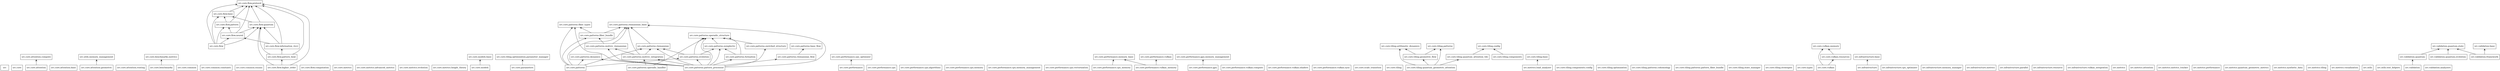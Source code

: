 digraph "packages_adaptive_attention" {
rankdir=BT
charset="utf-8"
"src" [color="black", label=<src>, shape="box", style="solid"];
"src.core" [color="black", label=<src.core>, shape="box", style="solid"];
"src.core.attention" [color="black", label=<src.core.attention>, shape="box", style="solid"];
"src.core.attention.base" [color="black", label=<src.core.attention.base>, shape="box", style="solid"];
"src.core.attention.compute" [color="black", label=<src.core.attention.compute>, shape="box", style="solid"];
"src.core.attention.geometric" [color="black", label=<src.core.attention.geometric>, shape="box", style="solid"];
"src.core.attention.routing" [color="black", label=<src.core.attention.routing>, shape="box", style="solid"];
"src.core.benchmarks" [color="black", label=<src.core.benchmarks>, shape="box", style="solid"];
"src.core.benchmarks.metrics" [color="black", label=<src.core.benchmarks.metrics>, shape="box", style="solid"];
"src.core.common" [color="black", label=<src.core.common>, shape="box", style="solid"];
"src.core.common.constants" [color="black", label=<src.core.common.constants>, shape="box", style="solid"];
"src.core.common.enums" [color="black", label=<src.core.common.enums>, shape="box", style="solid"];
"src.core.flow" [color="black", label=<src.core.flow>, shape="box", style="solid"];
"src.core.flow.base" [color="black", label=<src.core.flow.base>, shape="box", style="solid"];
"src.core.flow.computation" [color="black", label=<src.core.flow.computation>, shape="box", style="solid"];
"src.core.flow.higher_order" [color="black", label=<src.core.flow.higher_order>, shape="box", style="solid"];
"src.core.flow.information_ricci" [color="black", label=<src.core.flow.information_ricci>, shape="box", style="solid"];
"src.core.flow.neural" [color="black", label=<src.core.flow.neural>, shape="box", style="solid"];
"src.core.flow.pattern" [color="black", label=<src.core.flow.pattern>, shape="box", style="solid"];
"src.core.flow.pattern_heat" [color="black", label=<src.core.flow.pattern_heat>, shape="box", style="solid"];
"src.core.flow.protocol" [color="black", label=<src.core.flow.protocol>, shape="box", style="solid"];
"src.core.flow.quantum" [color="black", label=<src.core.flow.quantum>, shape="box", style="solid"];
"src.core.metrics" [color="black", label=<src.core.metrics>, shape="box", style="solid"];
"src.core.metrics.advanced_metrics" [color="black", label=<src.core.metrics.advanced_metrics>, shape="box", style="solid"];
"src.core.metrics.evolution" [color="black", label=<src.core.metrics.evolution>, shape="box", style="solid"];
"src.core.metrics.height_theory" [color="black", label=<src.core.metrics.height_theory>, shape="box", style="solid"];
"src.core.models" [color="black", label=<src.core.models>, shape="box", style="solid"];
"src.core.models.base" [color="black", label=<src.core.models.base>, shape="box", style="solid"];
"src.core.parameters" [color="black", label=<src.core.parameters>, shape="box", style="solid"];
"src.core.patterns" [color="black", label=<src.core.patterns>, shape="box", style="solid"];
"src.core.patterns.base_flow" [color="black", label=<src.core.patterns.base_flow>, shape="box", style="solid"];
"src.core.patterns.dynamics" [color="black", label=<src.core.patterns.dynamics>, shape="box", style="solid"];
"src.core.patterns.enriched_structure" [color="black", label=<src.core.patterns.enriched_structure>, shape="box", style="solid"];
"src.core.patterns.evolution" [color="black", label=<src.core.patterns.evolution>, shape="box", style="solid"];
"src.core.patterns.fiber_bundle" [color="black", label=<src.core.patterns.fiber_bundle>, shape="box", style="solid"];
"src.core.patterns.fiber_types" [color="black", label=<src.core.patterns.fiber_types>, shape="box", style="solid"];
"src.core.patterns.formation" [color="black", label=<src.core.patterns.formation>, shape="box", style="solid"];
"src.core.patterns.motivic_integration" [color="black", label=<src.core.patterns.motivic_integration>, shape="box", style="solid"];
"src.core.patterns.motivic_riemannian" [color="black", label=<src.core.patterns.motivic_riemannian>, shape="box", style="solid"];
"src.core.patterns.operadic_handler" [color="black", label=<src.core.patterns.operadic_handler>, shape="box", style="solid"];
"src.core.patterns.operadic_structure" [color="black", label=<src.core.patterns.operadic_structure>, shape="box", style="solid"];
"src.core.patterns.pattern_processor" [color="black", label=<src.core.patterns.pattern_processor>, shape="box", style="solid"];
"src.core.patterns.riemannian" [color="black", label=<src.core.patterns.riemannian>, shape="box", style="solid"];
"src.core.patterns.riemannian_base" [color="black", label=<src.core.patterns.riemannian_base>, shape="box", style="solid"];
"src.core.patterns.riemannian_flow" [color="black", label=<src.core.patterns.riemannian_flow>, shape="box", style="solid"];
"src.core.patterns.symplectic" [color="black", label=<src.core.patterns.symplectic>, shape="box", style="solid"];
"src.core.performance" [color="black", label=<src.core.performance>, shape="box", style="solid"];
"src.core.performance.cpu" [color="black", label=<src.core.performance.cpu>, shape="box", style="solid"];
"src.core.performance.cpu.algorithms" [color="black", label=<src.core.performance.cpu.algorithms>, shape="box", style="solid"];
"src.core.performance.cpu.memory" [color="black", label=<src.core.performance.cpu.memory>, shape="box", style="solid"];
"src.core.performance.cpu.memory_management" [color="black", label=<src.core.performance.cpu.memory_management>, shape="box", style="solid"];
"src.core.performance.cpu.vectorization" [color="black", label=<src.core.performance.cpu.vectorization>, shape="box", style="solid"];
"src.core.performance.cpu_memory" [color="black", label=<src.core.performance.cpu_memory>, shape="box", style="solid"];
"src.core.performance.cpu_optimizer" [color="black", label=<src.core.performance.cpu_optimizer>, shape="box", style="solid"];
"src.core.performance.gpu" [color="black", label=<src.core.performance.gpu>, shape="box", style="solid"];
"src.core.performance.gpu.memory_management" [color="black", label=<src.core.performance.gpu.memory_management>, shape="box", style="solid"];
"src.core.performance.memory_base" [color="black", label=<src.core.performance.memory_base>, shape="box", style="solid"];
"src.core.performance.vulkan" [color="black", label=<src.core.performance.vulkan>, shape="box", style="solid"];
"src.core.performance.vulkan.compute" [color="black", label=<src.core.performance.vulkan.compute>, shape="box", style="solid"];
"src.core.performance.vulkan.shaders" [color="black", label=<src.core.performance.vulkan.shaders>, shape="box", style="solid"];
"src.core.performance.vulkan.sync" [color="black", label=<src.core.performance.vulkan.sync>, shape="box", style="solid"];
"src.core.performance.vulkan_memory" [color="black", label=<src.core.performance.vulkan_memory>, shape="box", style="solid"];
"src.core.scale_transition" [color="black", label=<src.core.scale_transition>, shape="box", style="solid"];
"src.core.tiling" [color="black", label=<src.core.tiling>, shape="box", style="solid"];
"src.core.tiling.arithmetic_dynamics" [color="black", label=<src.core.tiling.arithmetic_dynamics>, shape="box", style="solid"];
"src.core.tiling.base" [color="black", label=<src.core.tiling.base>, shape="box", style="solid"];
"src.core.tiling.components" [color="black", label=<src.core.tiling.components>, shape="box", style="solid"];
"src.core.tiling.components.config" [color="black", label=<src.core.tiling.components.config>, shape="box", style="solid"];
"src.core.tiling.config" [color="black", label=<src.core.tiling.config>, shape="box", style="solid"];
"src.core.tiling.geometric_flow" [color="black", label=<src.core.tiling.geometric_flow>, shape="box", style="solid"];
"src.core.tiling.optimization" [color="black", label=<src.core.tiling.optimization>, shape="box", style="solid"];
"src.core.tiling.optimization.parameter_manager" [color="black", label=<src.core.tiling.optimization.parameter_manager>, shape="box", style="solid"];
"src.core.tiling.patterns" [color="black", label=<src.core.tiling.patterns>, shape="box", style="solid"];
"src.core.tiling.patterns.cohomology" [color="black", label=<src.core.tiling.patterns.cohomology>, shape="box", style="solid"];
"src.core.tiling.patterns.pattern_fiber_bundle" [color="black", label=<src.core.tiling.patterns.pattern_fiber_bundle>, shape="box", style="solid"];
"src.core.tiling.quantum_attention_tile" [color="black", label=<src.core.tiling.quantum_attention_tile>, shape="box", style="solid"];
"src.core.tiling.quantum_geometric_attention" [color="black", label=<src.core.tiling.quantum_geometric_attention>, shape="box", style="solid"];
"src.core.tiling.state_manager" [color="black", label=<src.core.tiling.state_manager>, shape="box", style="solid"];
"src.core.tiling.strategies" [color="black", label=<src.core.tiling.strategies>, shape="box", style="solid"];
"src.core.types" [color="black", label=<src.core.types>, shape="box", style="solid"];
"src.core.vulkan" [color="black", label=<src.core.vulkan>, shape="box", style="solid"];
"src.core.vulkan.memory" [color="black", label=<src.core.vulkan.memory>, shape="box", style="solid"];
"src.core.vulkan.resources" [color="black", label=<src.core.vulkan.resources>, shape="box", style="solid"];
"src.infrastructure" [color="black", label=<src.infrastructure>, shape="box", style="solid"];
"src.infrastructure.base" [color="black", label=<src.infrastructure.base>, shape="box", style="solid"];
"src.infrastructure.cpu_optimizer" [color="black", label=<src.infrastructure.cpu_optimizer>, shape="box", style="solid"];
"src.infrastructure.memory_manager" [color="black", label=<src.infrastructure.memory_manager>, shape="box", style="solid"];
"src.infrastructure.metrics" [color="black", label=<src.infrastructure.metrics>, shape="box", style="solid"];
"src.infrastructure.parallel" [color="black", label=<src.infrastructure.parallel>, shape="box", style="solid"];
"src.infrastructure.resource" [color="black", label=<src.infrastructure.resource>, shape="box", style="solid"];
"src.infrastructure.vulkan_integration" [color="black", label=<src.infrastructure.vulkan_integration>, shape="box", style="solid"];
"src.metrics" [color="black", label=<src.metrics>, shape="box", style="solid"];
"src.metrics.attention" [color="black", label=<src.metrics.attention>, shape="box", style="solid"];
"src.metrics.load_analyzer" [color="black", label=<src.metrics.load_analyzer>, shape="box", style="solid"];
"src.metrics.metrics_tracker" [color="black", label=<src.metrics.metrics_tracker>, shape="box", style="solid"];
"src.metrics.performance" [color="black", label=<src.metrics.performance>, shape="box", style="solid"];
"src.metrics.quantum_geometric_metrics" [color="black", label=<src.metrics.quantum_geometric_metrics>, shape="box", style="solid"];
"src.metrics.synthetic_data" [color="black", label=<src.metrics.synthetic_data>, shape="box", style="solid"];
"src.metrics.tiling" [color="black", label=<src.metrics.tiling>, shape="box", style="solid"];
"src.metrics.visualization" [color="black", label=<src.metrics.visualization>, shape="box", style="solid"];
"src.utils" [color="black", label=<src.utils>, shape="box", style="solid"];
"src.utils.memory_management" [color="black", label=<src.utils.memory_management>, shape="box", style="solid"];
"src.utils.test_helpers" [color="black", label=<src.utils.test_helpers>, shape="box", style="solid"];
"src.validation" [color="black", label=<src.validation>, shape="box", style="solid"];
"src.validation.analyzers" [color="black", label=<src.validation.analyzers>, shape="box", style="solid"];
"src.validation.base" [color="black", label=<src.validation.base>, shape="box", style="solid"];
"src.validation.framework" [color="black", label=<src.validation.framework>, shape="box", style="solid"];
"src.validation.quantum" [color="black", label=<src.validation.quantum>, shape="box", style="solid"];
"src.validation.quantum.evolution" [color="black", label=<src.validation.quantum.evolution>, shape="box", style="solid"];
"src.validation.quantum.state" [color="black", label=<src.validation.quantum.state>, shape="box", style="solid"];
"src.core.attention" -> "src.core.attention.compute" [arrowhead="open", arrowtail="none"];
"src.core.attention.geometric" -> "src.utils.memory_management" [arrowhead="open", arrowtail="none"];
"src.core.benchmarks" -> "src.core.benchmarks.metrics" [arrowhead="open", arrowtail="none"];
"src.core.flow" -> "src.core.flow.base" [arrowhead="open", arrowtail="none"];
"src.core.flow" -> "src.core.flow.neural" [arrowhead="open", arrowtail="none"];
"src.core.flow" -> "src.core.flow.pattern" [arrowhead="open", arrowtail="none"];
"src.core.flow" -> "src.core.flow.protocol" [arrowhead="open", arrowtail="none"];
"src.core.flow" -> "src.core.flow.quantum" [arrowhead="open", arrowtail="none"];
"src.core.flow.base" -> "src.core.flow.protocol" [arrowhead="open", arrowtail="none"];
"src.core.flow.higher_order" -> "src.core.flow.pattern_heat" [arrowhead="open", arrowtail="none"];
"src.core.flow.higher_order" -> "src.core.flow.protocol" [arrowhead="open", arrowtail="none"];
"src.core.flow.higher_order" -> "src.core.flow.quantum" [arrowhead="open", arrowtail="none"];
"src.core.flow.information_ricci" -> "src.core.flow.neural" [arrowhead="open", arrowtail="none"];
"src.core.flow.information_ricci" -> "src.core.flow.protocol" [arrowhead="open", arrowtail="none"];
"src.core.flow.information_ricci" -> "src.core.flow.quantum" [arrowhead="open", arrowtail="none"];
"src.core.flow.neural" -> "src.core.flow.pattern" [arrowhead="open", arrowtail="none"];
"src.core.flow.neural" -> "src.core.flow.protocol" [arrowhead="open", arrowtail="none"];
"src.core.flow.neural" -> "src.core.flow.quantum" [arrowhead="open", arrowtail="none"];
"src.core.flow.pattern" -> "src.core.flow.base" [arrowhead="open", arrowtail="none"];
"src.core.flow.pattern" -> "src.core.flow.protocol" [arrowhead="open", arrowtail="none"];
"src.core.flow.pattern_heat" -> "src.core.flow.information_ricci" [arrowhead="open", arrowtail="none"];
"src.core.flow.pattern_heat" -> "src.core.flow.protocol" [arrowhead="open", arrowtail="none"];
"src.core.flow.pattern_heat" -> "src.core.flow.quantum" [arrowhead="open", arrowtail="none"];
"src.core.flow.quantum" -> "src.core.flow.base" [arrowhead="open", arrowtail="none"];
"src.core.flow.quantum" -> "src.core.flow.protocol" [arrowhead="open", arrowtail="none"];
"src.core.models" -> "src.core.models.base" [arrowhead="open", arrowtail="none"];
"src.core.parameters" -> "src.core.tiling.optimization.parameter_manager" [arrowhead="open", arrowtail="none"];
"src.core.patterns" -> "src.core.patterns.dynamics" [arrowhead="open", arrowtail="none"];
"src.core.patterns" -> "src.core.patterns.evolution" [arrowhead="open", arrowtail="none"];
"src.core.patterns" -> "src.core.patterns.fiber_bundle" [arrowhead="open", arrowtail="none"];
"src.core.patterns" -> "src.core.patterns.fiber_types" [arrowhead="open", arrowtail="none"];
"src.core.patterns" -> "src.core.patterns.riemannian" [arrowhead="open", arrowtail="none"];
"src.core.patterns" -> "src.core.patterns.riemannian_base" [arrowhead="open", arrowtail="none"];
"src.core.patterns.enriched_structure" -> "src.core.patterns.operadic_structure" [arrowhead="open", arrowtail="none"];
"src.core.patterns.evolution" -> "src.core.patterns.operadic_structure" [arrowhead="open", arrowtail="none"];
"src.core.patterns.evolution" -> "src.core.patterns.riemannian" [arrowhead="open", arrowtail="none"];
"src.core.patterns.evolution" -> "src.core.patterns.symplectic" [arrowhead="open", arrowtail="none"];
"src.core.patterns.fiber_bundle" -> "src.core.patterns.fiber_types" [arrowhead="open", arrowtail="none"];
"src.core.patterns.fiber_bundle" -> "src.core.patterns.riemannian_base" [arrowhead="open", arrowtail="none"];
"src.core.patterns.formation" -> "src.core.patterns.operadic_structure" [arrowhead="open", arrowtail="none"];
"src.core.patterns.formation" -> "src.core.patterns.symplectic" [arrowhead="open", arrowtail="none"];
"src.core.patterns.motivic_integration" -> "src.core.patterns.motivic_riemannian" [arrowhead="open", arrowtail="none"];
"src.core.patterns.motivic_integration" -> "src.core.patterns.riemannian" [arrowhead="open", arrowtail="none"];
"src.core.patterns.motivic_integration" -> "src.core.patterns.riemannian_base" [arrowhead="open", arrowtail="none"];
"src.core.patterns.motivic_riemannian" -> "src.core.patterns.fiber_bundle" [arrowhead="open", arrowtail="none"];
"src.core.patterns.motivic_riemannian" -> "src.core.patterns.riemannian_base" [arrowhead="open", arrowtail="none"];
"src.core.patterns.operadic_handler" -> "src.core.patterns.motivic_integration" [arrowhead="open", arrowtail="none"];
"src.core.patterns.operadic_handler" -> "src.core.patterns.operadic_structure" [arrowhead="open", arrowtail="none"];
"src.core.patterns.pattern_processor" -> "src.core.patterns.dynamics" [arrowhead="open", arrowtail="none"];
"src.core.patterns.pattern_processor" -> "src.core.patterns.enriched_structure" [arrowhead="open", arrowtail="none"];
"src.core.patterns.pattern_processor" -> "src.core.patterns.evolution" [arrowhead="open", arrowtail="none"];
"src.core.patterns.pattern_processor" -> "src.core.patterns.fiber_types" [arrowhead="open", arrowtail="none"];
"src.core.patterns.pattern_processor" -> "src.core.patterns.formation" [arrowhead="open", arrowtail="none"];
"src.core.patterns.pattern_processor" -> "src.core.patterns.motivic_integration" [arrowhead="open", arrowtail="none"];
"src.core.patterns.pattern_processor" -> "src.core.patterns.motivic_riemannian" [arrowhead="open", arrowtail="none"];
"src.core.patterns.pattern_processor" -> "src.core.patterns.operadic_structure" [arrowhead="open", arrowtail="none"];
"src.core.patterns.pattern_processor" -> "src.core.patterns.riemannian" [arrowhead="open", arrowtail="none"];
"src.core.patterns.pattern_processor" -> "src.core.patterns.riemannian_base" [arrowhead="open", arrowtail="none"];
"src.core.patterns.pattern_processor" -> "src.core.patterns.riemannian_flow" [arrowhead="open", arrowtail="none"];
"src.core.patterns.pattern_processor" -> "src.core.patterns.symplectic" [arrowhead="open", arrowtail="none"];
"src.core.patterns.riemannian" -> "src.core.patterns.riemannian_base" [arrowhead="open", arrowtail="none"];
"src.core.patterns.riemannian_flow" -> "src.core.patterns.base_flow" [arrowhead="open", arrowtail="none"];
"src.core.patterns.symplectic" -> "src.core.patterns.operadic_structure" [arrowhead="open", arrowtail="none"];
"src.core.performance" -> "src.core.performance.cpu_optimizer" [arrowhead="open", arrowtail="none"];
"src.core.performance.cpu_memory" -> "src.core.performance.memory_base" [arrowhead="open", arrowtail="none"];
"src.core.performance.gpu" -> "src.core.performance.gpu.memory_management" [arrowhead="open", arrowtail="none"];
"src.core.performance.vulkan_memory" -> "src.core.performance.memory_base" [arrowhead="open", arrowtail="none"];
"src.core.performance.vulkan_memory" -> "src.core.performance.vulkan" [arrowhead="open", arrowtail="none"];
"src.core.tiling.components" -> "src.core.tiling.config" [arrowhead="open", arrowtail="none"];
"src.core.tiling.geometric_flow" -> "src.core.tiling.arithmetic_dynamics" [arrowhead="open", arrowtail="none"];
"src.core.tiling.geometric_flow" -> "src.core.tiling.patterns" [arrowhead="open", arrowtail="none"];
"src.core.tiling.quantum_attention_tile" -> "src.core.tiling.config" [arrowhead="open", arrowtail="none"];
"src.core.tiling.quantum_geometric_attention" -> "src.core.tiling.arithmetic_dynamics" [arrowhead="open", arrowtail="none"];
"src.core.tiling.quantum_geometric_attention" -> "src.core.tiling.geometric_flow" [arrowhead="open", arrowtail="none"];
"src.core.tiling.quantum_geometric_attention" -> "src.core.tiling.patterns" [arrowhead="open", arrowtail="none"];
"src.core.tiling.quantum_geometric_attention" -> "src.core.tiling.quantum_attention_tile" [arrowhead="open", arrowtail="none"];
"src.core.vulkan" -> "src.core.vulkan.memory" [arrowhead="open", arrowtail="none"];
"src.core.vulkan" -> "src.core.vulkan.resources" [arrowhead="open", arrowtail="none"];
"src.core.vulkan.resources" -> "src.core.vulkan.memory" [arrowhead="open", arrowtail="none"];
"src.infrastructure" -> "src.infrastructure.base" [arrowhead="open", arrowtail="none"];
"src.metrics.load_analyzer" -> "src.core.tiling.base" [arrowhead="open", arrowtail="none"];
"src.validation" -> "src.validation.quantum" [arrowhead="open", arrowtail="none"];
"src.validation.framework" -> "src.validation.base" [arrowhead="open", arrowtail="none"];
"src.validation.framework" -> "src.validation.quantum.state" [arrowhead="open", arrowtail="none"];
"src.validation.quantum" -> "src.validation.quantum.state" [arrowhead="open", arrowtail="none"];
"src.validation.quantum.evolution" -> "src.validation.quantum.state" [arrowhead="open", arrowtail="none"];
}
